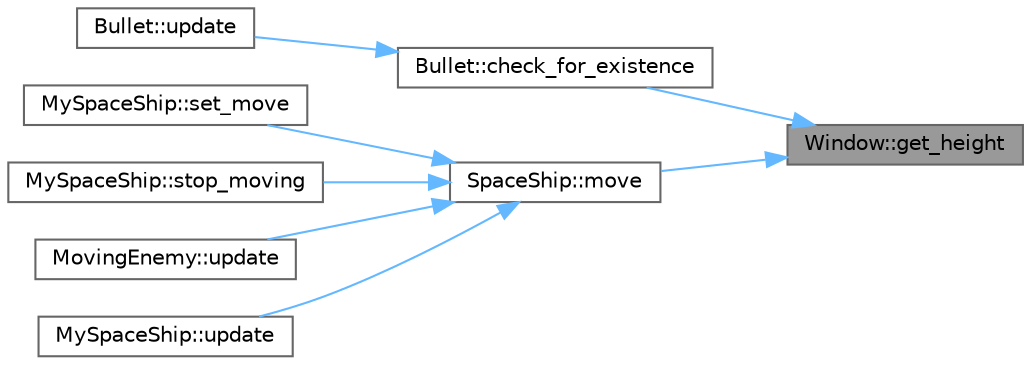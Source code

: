 digraph "Window::get_height"
{
 // LATEX_PDF_SIZE
  bgcolor="transparent";
  edge [fontname=Helvetica,fontsize=10,labelfontname=Helvetica,labelfontsize=10];
  node [fontname=Helvetica,fontsize=10,shape=box,height=0.2,width=0.4];
  rankdir="RL";
  Node1 [id="Node000001",label="Window::get_height",height=0.2,width=0.4,color="gray40", fillcolor="grey60", style="filled", fontcolor="black",tooltip=" "];
  Node1 -> Node2 [id="edge1_Node000001_Node000002",dir="back",color="steelblue1",style="solid",tooltip=" "];
  Node2 [id="Node000002",label="Bullet::check_for_existence",height=0.2,width=0.4,color="grey40", fillcolor="white", style="filled",URL="$class_bullet.html#a3a9f5b05ef5a1e7b476fcca83df57f91",tooltip=" "];
  Node2 -> Node3 [id="edge2_Node000002_Node000003",dir="back",color="steelblue1",style="solid",tooltip=" "];
  Node3 [id="Node000003",label="Bullet::update",height=0.2,width=0.4,color="grey40", fillcolor="white", style="filled",URL="$class_bullet.html#a5de1eccb08cfc157f4e15a716a5cf403",tooltip=" "];
  Node1 -> Node4 [id="edge3_Node000001_Node000004",dir="back",color="steelblue1",style="solid",tooltip=" "];
  Node4 [id="Node000004",label="SpaceShip::move",height=0.2,width=0.4,color="grey40", fillcolor="white", style="filled",URL="$class_space_ship.html#ac64a33b68d093370b8744ee73f70e6c9",tooltip=" "];
  Node4 -> Node5 [id="edge4_Node000004_Node000005",dir="back",color="steelblue1",style="solid",tooltip=" "];
  Node5 [id="Node000005",label="MySpaceShip::set_move",height=0.2,width=0.4,color="grey40", fillcolor="white", style="filled",URL="$class_my_space_ship.html#ac35b56889931ec2d0f5452ef657aa21d",tooltip=" "];
  Node4 -> Node6 [id="edge5_Node000004_Node000006",dir="back",color="steelblue1",style="solid",tooltip=" "];
  Node6 [id="Node000006",label="MySpaceShip::stop_moving",height=0.2,width=0.4,color="grey40", fillcolor="white", style="filled",URL="$class_my_space_ship.html#a2074db3acda4f2d3059d7eaa091fffe4",tooltip=" "];
  Node4 -> Node7 [id="edge6_Node000004_Node000007",dir="back",color="steelblue1",style="solid",tooltip=" "];
  Node7 [id="Node000007",label="MovingEnemy::update",height=0.2,width=0.4,color="grey40", fillcolor="white", style="filled",URL="$class_moving_enemy.html#abd80fa1976f6ee1cd7be704996ee4664",tooltip=" "];
  Node4 -> Node8 [id="edge7_Node000004_Node000008",dir="back",color="steelblue1",style="solid",tooltip=" "];
  Node8 [id="Node000008",label="MySpaceShip::update",height=0.2,width=0.4,color="grey40", fillcolor="white", style="filled",URL="$class_my_space_ship.html#a86abfa18dff4489e4e06227b8554fca0",tooltip=" "];
}
